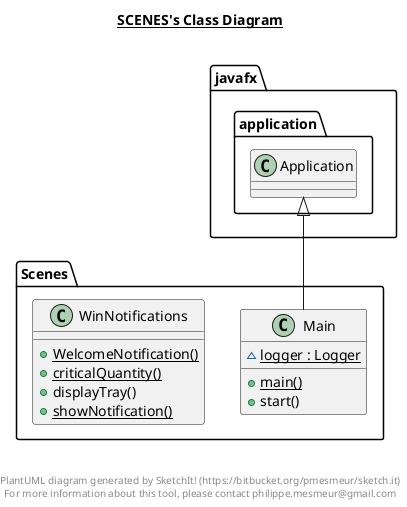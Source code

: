 @startuml

title __SCENES's Class Diagram__\n

  namespace Scenes {
    class Scenes.Main {
        {static} ~ logger : Logger
        {static} + main()
        + start()
    }
  }
  

  namespace Scenes {
    class Scenes.WinNotifications {
        {static} + WelcomeNotification()
        {static} + criticalQuantity()
        + displayTray()
        {static} + showNotification()
    }
  }
  

  Scenes.Main -up-|> javafx.application.Application


right footer


PlantUML diagram generated by SketchIt! (https://bitbucket.org/pmesmeur/sketch.it)
For more information about this tool, please contact philippe.mesmeur@gmail.com
endfooter

@enduml
